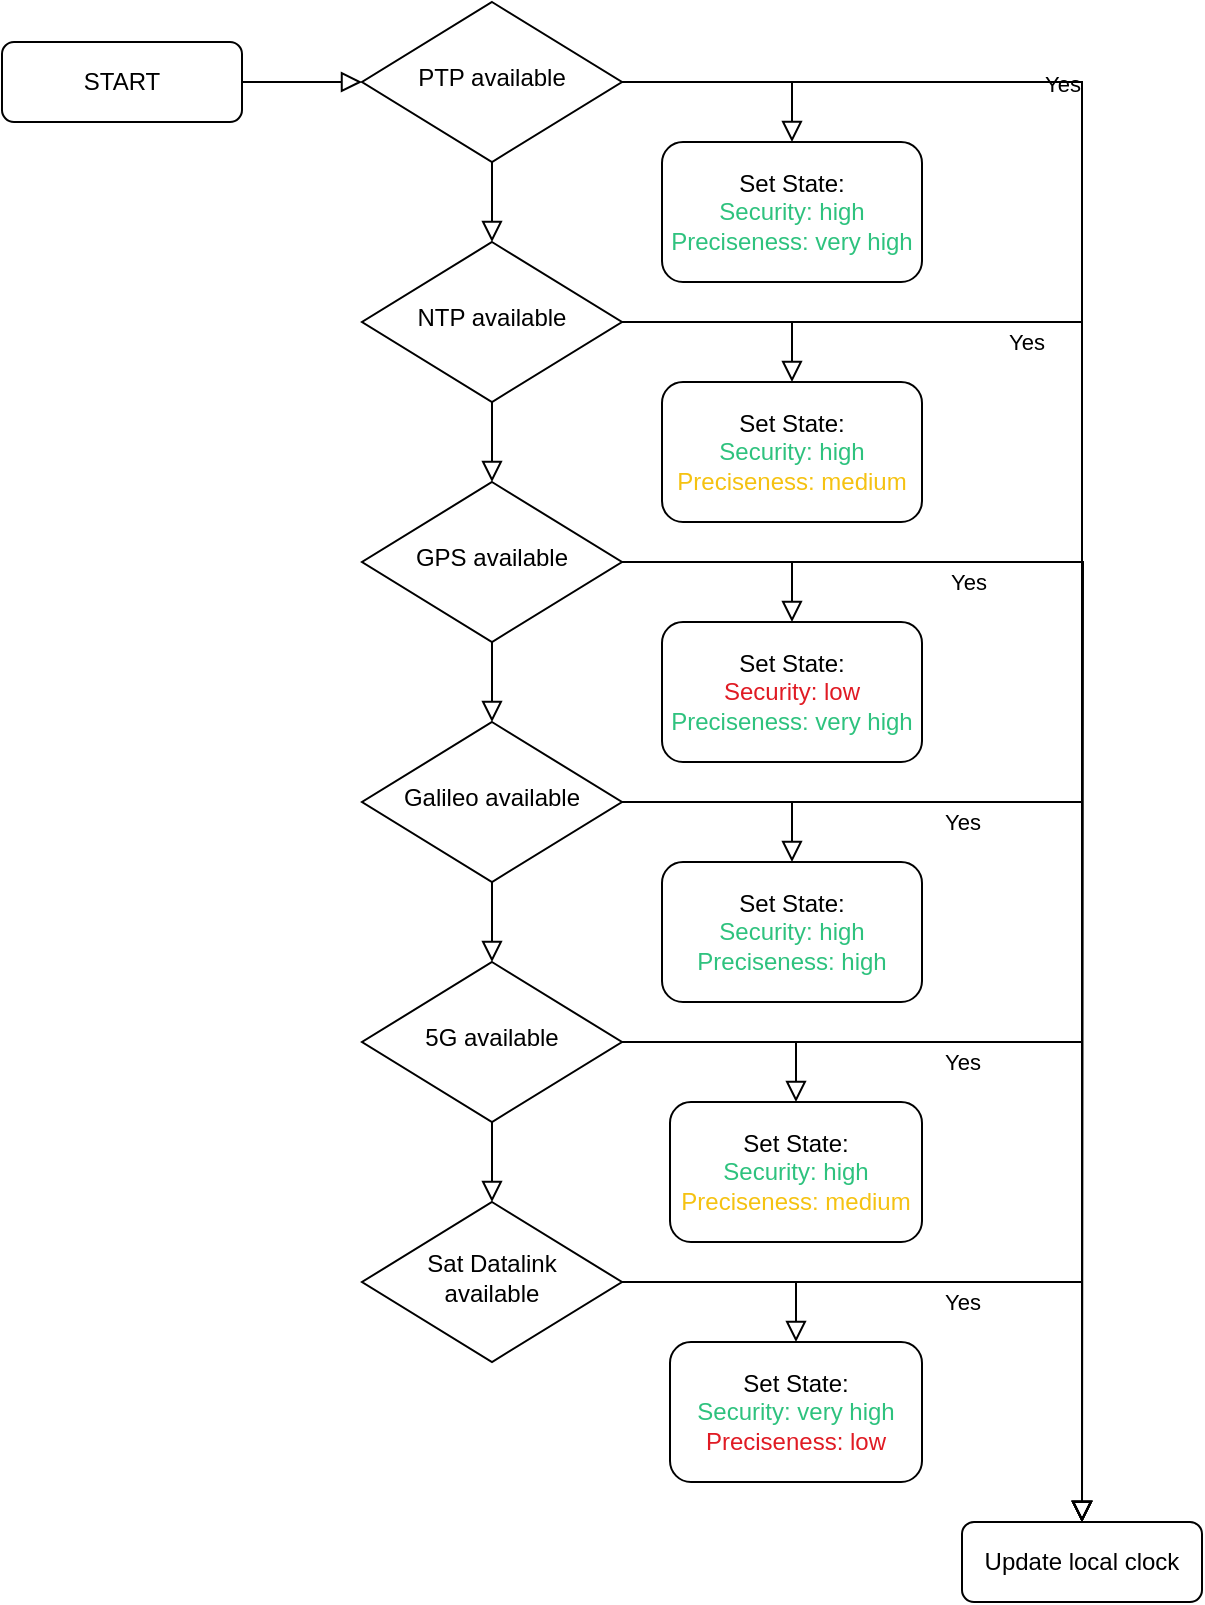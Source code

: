 <mxfile version="26.1.0">
  <diagram id="C5RBs43oDa-KdzZeNtuy" name="Page-1">
    <mxGraphModel dx="1195" dy="658" grid="1" gridSize="10" guides="1" tooltips="1" connect="1" arrows="1" fold="1" page="1" pageScale="1" pageWidth="827" pageHeight="1169" math="0" shadow="0">
      <root>
        <mxCell id="WIyWlLk6GJQsqaUBKTNV-0" />
        <mxCell id="WIyWlLk6GJQsqaUBKTNV-1" parent="WIyWlLk6GJQsqaUBKTNV-0" />
        <mxCell id="WIyWlLk6GJQsqaUBKTNV-2" value="" style="rounded=0;html=1;jettySize=auto;orthogonalLoop=1;fontSize=11;endArrow=block;endFill=0;endSize=8;strokeWidth=1;shadow=0;labelBackgroundColor=none;edgeStyle=orthogonalEdgeStyle;" parent="WIyWlLk6GJQsqaUBKTNV-1" source="WIyWlLk6GJQsqaUBKTNV-3" target="WIyWlLk6GJQsqaUBKTNV-6" edge="1">
          <mxGeometry relative="1" as="geometry" />
        </mxCell>
        <mxCell id="WIyWlLk6GJQsqaUBKTNV-3" value="START" style="rounded=1;whiteSpace=wrap;html=1;fontSize=12;glass=0;strokeWidth=1;shadow=0;" parent="WIyWlLk6GJQsqaUBKTNV-1" vertex="1">
          <mxGeometry x="20" y="80" width="120" height="40" as="geometry" />
        </mxCell>
        <mxCell id="WIyWlLk6GJQsqaUBKTNV-5" value="Yes" style="edgeStyle=orthogonalEdgeStyle;rounded=0;html=1;jettySize=auto;orthogonalLoop=1;fontSize=11;endArrow=block;endFill=0;endSize=8;strokeWidth=1;shadow=0;labelBackgroundColor=none;entryX=0.5;entryY=0;entryDx=0;entryDy=0;" parent="WIyWlLk6GJQsqaUBKTNV-1" source="WIyWlLk6GJQsqaUBKTNV-6" target="-lLcHonVdKaZXlTNYJyY-47" edge="1">
          <mxGeometry x="-0.515" y="-10" relative="1" as="geometry">
            <mxPoint as="offset" />
            <mxPoint x="560" y="700" as="targetPoint" />
          </mxGeometry>
        </mxCell>
        <mxCell id="WIyWlLk6GJQsqaUBKTNV-6" value="PTP available" style="rhombus;whiteSpace=wrap;html=1;shadow=0;fontFamily=Helvetica;fontSize=12;align=center;strokeWidth=1;spacing=6;spacingTop=-4;" parent="WIyWlLk6GJQsqaUBKTNV-1" vertex="1">
          <mxGeometry x="200" y="60" width="130" height="80" as="geometry" />
        </mxCell>
        <mxCell id="-lLcHonVdKaZXlTNYJyY-11" value="&lt;div&gt;Set State: &lt;span style=&quot;color: light-dark(rgb(46, 194, 126), rgb(237, 237, 237));&quot;&gt;&lt;br&gt;&lt;/span&gt;&lt;/div&gt;&lt;div&gt;&lt;span style=&quot;color: light-dark(rgb(46, 194, 126), rgb(237, 237, 237));&quot;&gt;Security: high&lt;/span&gt;&lt;/div&gt;&lt;div&gt;&lt;span style=&quot;color: light-dark(rgb(46, 194, 126), rgb(237, 237, 237));&quot;&gt;Preciseness: very high&lt;/span&gt;&lt;/div&gt;" style="rounded=1;whiteSpace=wrap;html=1;fontSize=12;glass=0;strokeWidth=1;shadow=0;" vertex="1" parent="WIyWlLk6GJQsqaUBKTNV-1">
          <mxGeometry x="350" y="130" width="130" height="70" as="geometry" />
        </mxCell>
        <mxCell id="-lLcHonVdKaZXlTNYJyY-15" value="" style="rounded=0;html=1;jettySize=auto;orthogonalLoop=1;fontSize=11;endArrow=block;endFill=0;endSize=8;strokeWidth=1;shadow=0;labelBackgroundColor=none;edgeStyle=orthogonalEdgeStyle;entryX=0.5;entryY=0;entryDx=0;entryDy=0;" edge="1" parent="WIyWlLk6GJQsqaUBKTNV-1" source="WIyWlLk6GJQsqaUBKTNV-6" target="-lLcHonVdKaZXlTNYJyY-11">
          <mxGeometry y="20" relative="1" as="geometry">
            <mxPoint as="offset" />
            <mxPoint x="390" y="50" as="sourcePoint" />
            <mxPoint x="610" y="50" as="targetPoint" />
          </mxGeometry>
        </mxCell>
        <mxCell id="-lLcHonVdKaZXlTNYJyY-44" value="" style="rounded=0;html=1;jettySize=auto;orthogonalLoop=1;fontSize=11;endArrow=block;endFill=0;endSize=8;strokeWidth=1;shadow=0;labelBackgroundColor=none;edgeStyle=orthogonalEdgeStyle;entryX=0.5;entryY=0;entryDx=0;entryDy=0;" edge="1" parent="WIyWlLk6GJQsqaUBKTNV-1" source="WIyWlLk6GJQsqaUBKTNV-6">
          <mxGeometry y="20" relative="1" as="geometry">
            <mxPoint as="offset" />
            <mxPoint x="265" y="180" as="targetPoint" />
            <mxPoint x="275" y="270" as="sourcePoint" />
          </mxGeometry>
        </mxCell>
        <mxCell id="-lLcHonVdKaZXlTNYJyY-47" value="Update local clock" style="rounded=1;whiteSpace=wrap;html=1;fontSize=12;glass=0;strokeWidth=1;shadow=0;" vertex="1" parent="WIyWlLk6GJQsqaUBKTNV-1">
          <mxGeometry x="500" y="820" width="120" height="40" as="geometry" />
        </mxCell>
        <mxCell id="-lLcHonVdKaZXlTNYJyY-48" value="Yes" style="edgeStyle=orthogonalEdgeStyle;rounded=0;html=1;jettySize=auto;orthogonalLoop=1;fontSize=11;endArrow=block;endFill=0;endSize=8;strokeWidth=1;shadow=0;labelBackgroundColor=none;entryX=0.5;entryY=0;entryDx=0;entryDy=0;" edge="1" parent="WIyWlLk6GJQsqaUBKTNV-1" source="-lLcHonVdKaZXlTNYJyY-49" target="-lLcHonVdKaZXlTNYJyY-47">
          <mxGeometry x="-0.424" y="-10" relative="1" as="geometry">
            <mxPoint as="offset" />
            <mxPoint x="370" y="470" as="targetPoint" />
          </mxGeometry>
        </mxCell>
        <mxCell id="-lLcHonVdKaZXlTNYJyY-49" value="&lt;div&gt;Galileo available&lt;/div&gt;" style="rhombus;whiteSpace=wrap;html=1;shadow=0;fontFamily=Helvetica;fontSize=12;align=center;strokeWidth=1;spacing=6;spacingTop=-4;" vertex="1" parent="WIyWlLk6GJQsqaUBKTNV-1">
          <mxGeometry x="200" y="420" width="130" height="80" as="geometry" />
        </mxCell>
        <mxCell id="-lLcHonVdKaZXlTNYJyY-50" value="Yes" style="edgeStyle=orthogonalEdgeStyle;rounded=0;html=1;jettySize=auto;orthogonalLoop=1;fontSize=11;endArrow=block;endFill=0;endSize=8;strokeWidth=1;shadow=0;labelBackgroundColor=none;entryX=0.5;entryY=0;entryDx=0;entryDy=0;" edge="1" parent="WIyWlLk6GJQsqaUBKTNV-1" source="-lLcHonVdKaZXlTNYJyY-51" target="-lLcHonVdKaZXlTNYJyY-47">
          <mxGeometry x="-0.277" y="-10" relative="1" as="geometry">
            <mxPoint as="offset" />
            <mxPoint x="370" y="610" as="targetPoint" />
          </mxGeometry>
        </mxCell>
        <mxCell id="-lLcHonVdKaZXlTNYJyY-51" value="5G available" style="rhombus;whiteSpace=wrap;html=1;shadow=0;fontFamily=Helvetica;fontSize=12;align=center;strokeWidth=1;spacing=6;spacingTop=-4;" vertex="1" parent="WIyWlLk6GJQsqaUBKTNV-1">
          <mxGeometry x="200" y="540" width="130" height="80" as="geometry" />
        </mxCell>
        <mxCell id="-lLcHonVdKaZXlTNYJyY-52" value="" style="rounded=0;html=1;jettySize=auto;orthogonalLoop=1;fontSize=11;endArrow=block;endFill=0;endSize=8;strokeWidth=1;shadow=0;labelBackgroundColor=none;edgeStyle=orthogonalEdgeStyle;exitX=0.5;exitY=1;exitDx=0;exitDy=0;" edge="1" parent="WIyWlLk6GJQsqaUBKTNV-1" source="-lLcHonVdKaZXlTNYJyY-49" target="-lLcHonVdKaZXlTNYJyY-51">
          <mxGeometry y="20" relative="1" as="geometry">
            <mxPoint as="offset" />
            <mxPoint x="260" y="390" as="sourcePoint" />
            <mxPoint x="260" y="440" as="targetPoint" />
          </mxGeometry>
        </mxCell>
        <mxCell id="-lLcHonVdKaZXlTNYJyY-53" value="&lt;div&gt;Sat Datalink&lt;/div&gt;&lt;div&gt;available&lt;/div&gt;" style="rhombus;whiteSpace=wrap;html=1;shadow=0;fontFamily=Helvetica;fontSize=12;align=center;strokeWidth=1;spacing=6;spacingTop=-4;" vertex="1" parent="WIyWlLk6GJQsqaUBKTNV-1">
          <mxGeometry x="200" y="660" width="130" height="80" as="geometry" />
        </mxCell>
        <mxCell id="-lLcHonVdKaZXlTNYJyY-54" value="" style="rounded=0;html=1;jettySize=auto;orthogonalLoop=1;fontSize=11;endArrow=block;endFill=0;endSize=8;strokeWidth=1;shadow=0;labelBackgroundColor=none;edgeStyle=orthogonalEdgeStyle;exitX=0.5;exitY=1;exitDx=0;exitDy=0;entryX=0.5;entryY=0;entryDx=0;entryDy=0;" edge="1" parent="WIyWlLk6GJQsqaUBKTNV-1" source="-lLcHonVdKaZXlTNYJyY-51" target="-lLcHonVdKaZXlTNYJyY-53">
          <mxGeometry y="20" relative="1" as="geometry">
            <mxPoint as="offset" />
            <mxPoint x="275" y="510" as="sourcePoint" />
            <mxPoint x="275" y="550" as="targetPoint" />
          </mxGeometry>
        </mxCell>
        <mxCell id="-lLcHonVdKaZXlTNYJyY-55" value="Yes" style="rounded=0;html=1;jettySize=auto;orthogonalLoop=1;fontSize=11;endArrow=block;endFill=0;endSize=8;strokeWidth=1;shadow=0;labelBackgroundColor=none;edgeStyle=orthogonalEdgeStyle;exitX=1;exitY=0.5;exitDx=0;exitDy=0;entryX=0.5;entryY=0;entryDx=0;entryDy=0;" edge="1" parent="WIyWlLk6GJQsqaUBKTNV-1" source="-lLcHonVdKaZXlTNYJyY-53" target="-lLcHonVdKaZXlTNYJyY-47">
          <mxGeometry x="-0.029" y="-10" relative="1" as="geometry">
            <mxPoint as="offset" />
            <mxPoint x="275" y="630" as="sourcePoint" />
            <mxPoint x="275" y="670" as="targetPoint" />
          </mxGeometry>
        </mxCell>
        <mxCell id="-lLcHonVdKaZXlTNYJyY-56" value="" style="rounded=0;html=1;jettySize=auto;orthogonalLoop=1;fontSize=11;endArrow=block;endFill=0;endSize=8;strokeWidth=1;shadow=0;labelBackgroundColor=none;edgeStyle=orthogonalEdgeStyle;entryX=0.5;entryY=0;entryDx=0;entryDy=0;" edge="1" parent="WIyWlLk6GJQsqaUBKTNV-1" source="-lLcHonVdKaZXlTNYJyY-49" target="-lLcHonVdKaZXlTNYJyY-59">
          <mxGeometry y="20" relative="1" as="geometry">
            <mxPoint as="offset" />
            <mxPoint x="400" y="300" as="sourcePoint" />
            <mxPoint x="410" y="490" as="targetPoint" />
          </mxGeometry>
        </mxCell>
        <mxCell id="-lLcHonVdKaZXlTNYJyY-57" value="" style="rounded=0;html=1;jettySize=auto;orthogonalLoop=1;fontSize=11;endArrow=block;endFill=0;endSize=8;strokeWidth=1;shadow=0;labelBackgroundColor=none;edgeStyle=orthogonalEdgeStyle;exitX=1;exitY=0.5;exitDx=0;exitDy=0;entryX=0.5;entryY=0;entryDx=0;entryDy=0;" edge="1" parent="WIyWlLk6GJQsqaUBKTNV-1" source="-lLcHonVdKaZXlTNYJyY-51" target="-lLcHonVdKaZXlTNYJyY-60">
          <mxGeometry y="20" relative="1" as="geometry">
            <mxPoint as="offset" />
            <mxPoint x="410" y="310" as="sourcePoint" />
            <mxPoint x="410" y="610" as="targetPoint" />
          </mxGeometry>
        </mxCell>
        <mxCell id="-lLcHonVdKaZXlTNYJyY-58" value="" style="rounded=0;html=1;jettySize=auto;orthogonalLoop=1;fontSize=11;endArrow=block;endFill=0;endSize=8;strokeWidth=1;shadow=0;labelBackgroundColor=none;edgeStyle=orthogonalEdgeStyle;exitX=1;exitY=0.5;exitDx=0;exitDy=0;entryX=0.5;entryY=0;entryDx=0;entryDy=0;" edge="1" parent="WIyWlLk6GJQsqaUBKTNV-1" source="-lLcHonVdKaZXlTNYJyY-53" target="-lLcHonVdKaZXlTNYJyY-61">
          <mxGeometry y="20" relative="1" as="geometry">
            <mxPoint as="offset" />
            <mxPoint x="420" y="320" as="sourcePoint" />
            <mxPoint x="410" y="730" as="targetPoint" />
          </mxGeometry>
        </mxCell>
        <mxCell id="-lLcHonVdKaZXlTNYJyY-59" value="&lt;div&gt;Set State: &lt;span style=&quot;color: light-dark(rgb(46, 194, 126), rgb(237, 237, 237));&quot;&gt;&lt;br&gt;&lt;/span&gt;&lt;/div&gt;&lt;div&gt;&lt;span style=&quot;color: light-dark(rgb(46, 194, 126), rgb(237, 237, 237));&quot;&gt;Security: high&lt;/span&gt;&lt;/div&gt;&lt;div&gt;&lt;span style=&quot;color: light-dark(rgb(46, 194, 126), rgb(237, 237, 237));&quot;&gt;Preciseness: high&lt;/span&gt;&lt;/div&gt;" style="rounded=1;whiteSpace=wrap;html=1;fontSize=12;glass=0;strokeWidth=1;shadow=0;" vertex="1" parent="WIyWlLk6GJQsqaUBKTNV-1">
          <mxGeometry x="350" y="490" width="130" height="70" as="geometry" />
        </mxCell>
        <mxCell id="-lLcHonVdKaZXlTNYJyY-60" value="&lt;div&gt;Set State: &lt;span style=&quot;color: light-dark(rgb(46, 194, 126), rgb(237, 237, 237));&quot;&gt;&lt;br&gt;&lt;/span&gt;&lt;/div&gt;&lt;div&gt;&lt;span style=&quot;color: light-dark(rgb(46, 194, 126), rgb(237, 237, 237));&quot;&gt;Security: high&lt;/span&gt;&lt;/div&gt;&lt;div&gt;&lt;span style=&quot;color: light-dark(rgb(245, 194, 17), rgb(237, 237, 237));&quot;&gt;Preciseness: medium&lt;/span&gt;&lt;/div&gt;" style="rounded=1;whiteSpace=wrap;html=1;fontSize=12;glass=0;strokeWidth=1;shadow=0;" vertex="1" parent="WIyWlLk6GJQsqaUBKTNV-1">
          <mxGeometry x="354" y="610" width="126" height="70" as="geometry" />
        </mxCell>
        <mxCell id="-lLcHonVdKaZXlTNYJyY-61" value="&lt;div&gt;Set State: &lt;span style=&quot;color: light-dark(rgb(46, 194, 126), rgb(237, 237, 237));&quot;&gt;&lt;br&gt;&lt;/span&gt;&lt;/div&gt;&lt;div&gt;&lt;span style=&quot;color: light-dark(rgb(46, 194, 126), rgb(237, 237, 237));&quot;&gt;Security: very high&lt;/span&gt;&lt;/div&gt;&lt;div&gt;&lt;span style=&quot;color: light-dark(rgb(224, 27, 36), rgb(237, 237, 237));&quot;&gt;Preciseness: low&lt;/span&gt;&lt;/div&gt;" style="rounded=1;whiteSpace=wrap;html=1;fontSize=12;glass=0;strokeWidth=1;shadow=0;" vertex="1" parent="WIyWlLk6GJQsqaUBKTNV-1">
          <mxGeometry x="354" y="730" width="126" height="70" as="geometry" />
        </mxCell>
        <mxCell id="-lLcHonVdKaZXlTNYJyY-62" value="" style="rounded=0;html=1;jettySize=auto;orthogonalLoop=1;fontSize=11;endArrow=block;endFill=0;endSize=8;strokeWidth=1;shadow=0;labelBackgroundColor=none;edgeStyle=orthogonalEdgeStyle;" edge="1" parent="WIyWlLk6GJQsqaUBKTNV-1" source="-lLcHonVdKaZXlTNYJyY-64">
          <mxGeometry y="20" relative="1" as="geometry">
            <mxPoint as="offset" />
            <mxPoint x="265" y="420" as="targetPoint" />
          </mxGeometry>
        </mxCell>
        <mxCell id="-lLcHonVdKaZXlTNYJyY-63" value="Yes" style="edgeStyle=orthogonalEdgeStyle;rounded=0;html=1;jettySize=auto;orthogonalLoop=1;fontSize=11;endArrow=block;endFill=0;endSize=8;strokeWidth=1;shadow=0;labelBackgroundColor=none;" edge="1" parent="WIyWlLk6GJQsqaUBKTNV-1" source="-lLcHonVdKaZXlTNYJyY-64">
          <mxGeometry x="-0.515" y="-10" relative="1" as="geometry">
            <mxPoint as="offset" />
            <mxPoint x="560" y="820" as="targetPoint" />
          </mxGeometry>
        </mxCell>
        <mxCell id="-lLcHonVdKaZXlTNYJyY-64" value="GPS available" style="rhombus;whiteSpace=wrap;html=1;shadow=0;fontFamily=Helvetica;fontSize=12;align=center;strokeWidth=1;spacing=6;spacingTop=-4;" vertex="1" parent="WIyWlLk6GJQsqaUBKTNV-1">
          <mxGeometry x="200" y="300" width="130" height="80" as="geometry" />
        </mxCell>
        <mxCell id="-lLcHonVdKaZXlTNYJyY-65" value="&lt;div&gt;Set State: &lt;span style=&quot;color: light-dark(rgb(46, 194, 126), rgb(237, 237, 237));&quot;&gt;&lt;br&gt;&lt;/span&gt;&lt;/div&gt;&lt;div&gt;&lt;span style=&quot;color: light-dark(rgb(224, 27, 36), rgb(237, 237, 237));&quot;&gt;Security: low&lt;/span&gt;&lt;/div&gt;&lt;div&gt;&lt;span style=&quot;color: light-dark(rgb(46, 194, 126), rgb(237, 237, 237));&quot;&gt;Preciseness: very high&lt;/span&gt;&lt;/div&gt;" style="rounded=1;whiteSpace=wrap;html=1;fontSize=12;glass=0;strokeWidth=1;shadow=0;" vertex="1" parent="WIyWlLk6GJQsqaUBKTNV-1">
          <mxGeometry x="350" y="370" width="130" height="70" as="geometry" />
        </mxCell>
        <mxCell id="-lLcHonVdKaZXlTNYJyY-66" value="" style="rounded=0;html=1;jettySize=auto;orthogonalLoop=1;fontSize=11;endArrow=block;endFill=0;endSize=8;strokeWidth=1;shadow=0;labelBackgroundColor=none;edgeStyle=orthogonalEdgeStyle;entryX=0.5;entryY=0;entryDx=0;entryDy=0;" edge="1" parent="WIyWlLk6GJQsqaUBKTNV-1" source="-lLcHonVdKaZXlTNYJyY-64" target="-lLcHonVdKaZXlTNYJyY-65">
          <mxGeometry y="20" relative="1" as="geometry">
            <mxPoint as="offset" />
            <mxPoint x="390" y="290" as="sourcePoint" />
            <mxPoint x="610" y="290" as="targetPoint" />
          </mxGeometry>
        </mxCell>
        <mxCell id="-lLcHonVdKaZXlTNYJyY-67" value="NTP available" style="rhombus;whiteSpace=wrap;html=1;shadow=0;fontFamily=Helvetica;fontSize=12;align=center;strokeWidth=1;spacing=6;spacingTop=-4;" vertex="1" parent="WIyWlLk6GJQsqaUBKTNV-1">
          <mxGeometry x="200" y="180" width="130" height="80" as="geometry" />
        </mxCell>
        <mxCell id="-lLcHonVdKaZXlTNYJyY-68" value="&lt;div&gt;Set State: &lt;span style=&quot;color: light-dark(rgb(46, 194, 126), rgb(237, 237, 237));&quot;&gt;&lt;br&gt;&lt;/span&gt;&lt;/div&gt;&lt;div&gt;&lt;span style=&quot;color: light-dark(rgb(46, 194, 126), rgb(237, 237, 237));&quot;&gt;Security: high&lt;/span&gt;&lt;/div&gt;&lt;div&gt;&lt;span style=&quot;color: light-dark(rgb(245, 194, 17), rgb(237, 237, 237));&quot;&gt;Preciseness: medium&lt;/span&gt;&lt;/div&gt;" style="rounded=1;whiteSpace=wrap;html=1;fontSize=12;glass=0;strokeWidth=1;shadow=0;" vertex="1" parent="WIyWlLk6GJQsqaUBKTNV-1">
          <mxGeometry x="350" y="250" width="130" height="70" as="geometry" />
        </mxCell>
        <mxCell id="-lLcHonVdKaZXlTNYJyY-69" value="" style="rounded=0;html=1;jettySize=auto;orthogonalLoop=1;fontSize=11;endArrow=block;endFill=0;endSize=8;strokeWidth=1;shadow=0;labelBackgroundColor=none;edgeStyle=orthogonalEdgeStyle;entryX=0.5;entryY=0;entryDx=0;entryDy=0;" edge="1" parent="WIyWlLk6GJQsqaUBKTNV-1" source="-lLcHonVdKaZXlTNYJyY-67" target="-lLcHonVdKaZXlTNYJyY-68">
          <mxGeometry y="20" relative="1" as="geometry">
            <mxPoint as="offset" />
            <mxPoint x="390" y="170" as="sourcePoint" />
            <mxPoint x="610" y="170" as="targetPoint" />
          </mxGeometry>
        </mxCell>
        <mxCell id="-lLcHonVdKaZXlTNYJyY-70" value="" style="rounded=0;html=1;jettySize=auto;orthogonalLoop=1;fontSize=11;endArrow=block;endFill=0;endSize=8;strokeWidth=1;shadow=0;labelBackgroundColor=none;edgeStyle=orthogonalEdgeStyle;entryX=0.5;entryY=0;entryDx=0;entryDy=0;" edge="1" parent="WIyWlLk6GJQsqaUBKTNV-1" source="-lLcHonVdKaZXlTNYJyY-67">
          <mxGeometry y="20" relative="1" as="geometry">
            <mxPoint as="offset" />
            <mxPoint x="265" y="300" as="targetPoint" />
            <mxPoint x="275" y="390" as="sourcePoint" />
          </mxGeometry>
        </mxCell>
        <mxCell id="-lLcHonVdKaZXlTNYJyY-71" value="Yes" style="edgeStyle=orthogonalEdgeStyle;rounded=0;html=1;jettySize=auto;orthogonalLoop=1;fontSize=11;endArrow=block;endFill=0;endSize=8;strokeWidth=1;shadow=0;labelBackgroundColor=none;" edge="1" parent="WIyWlLk6GJQsqaUBKTNV-1" source="-lLcHonVdKaZXlTNYJyY-67" target="-lLcHonVdKaZXlTNYJyY-47">
          <mxGeometry x="-0.515" y="-10" relative="1" as="geometry">
            <mxPoint as="offset" />
            <mxPoint x="340" y="110" as="sourcePoint" />
            <mxPoint x="570" y="830" as="targetPoint" />
          </mxGeometry>
        </mxCell>
      </root>
    </mxGraphModel>
  </diagram>
</mxfile>
